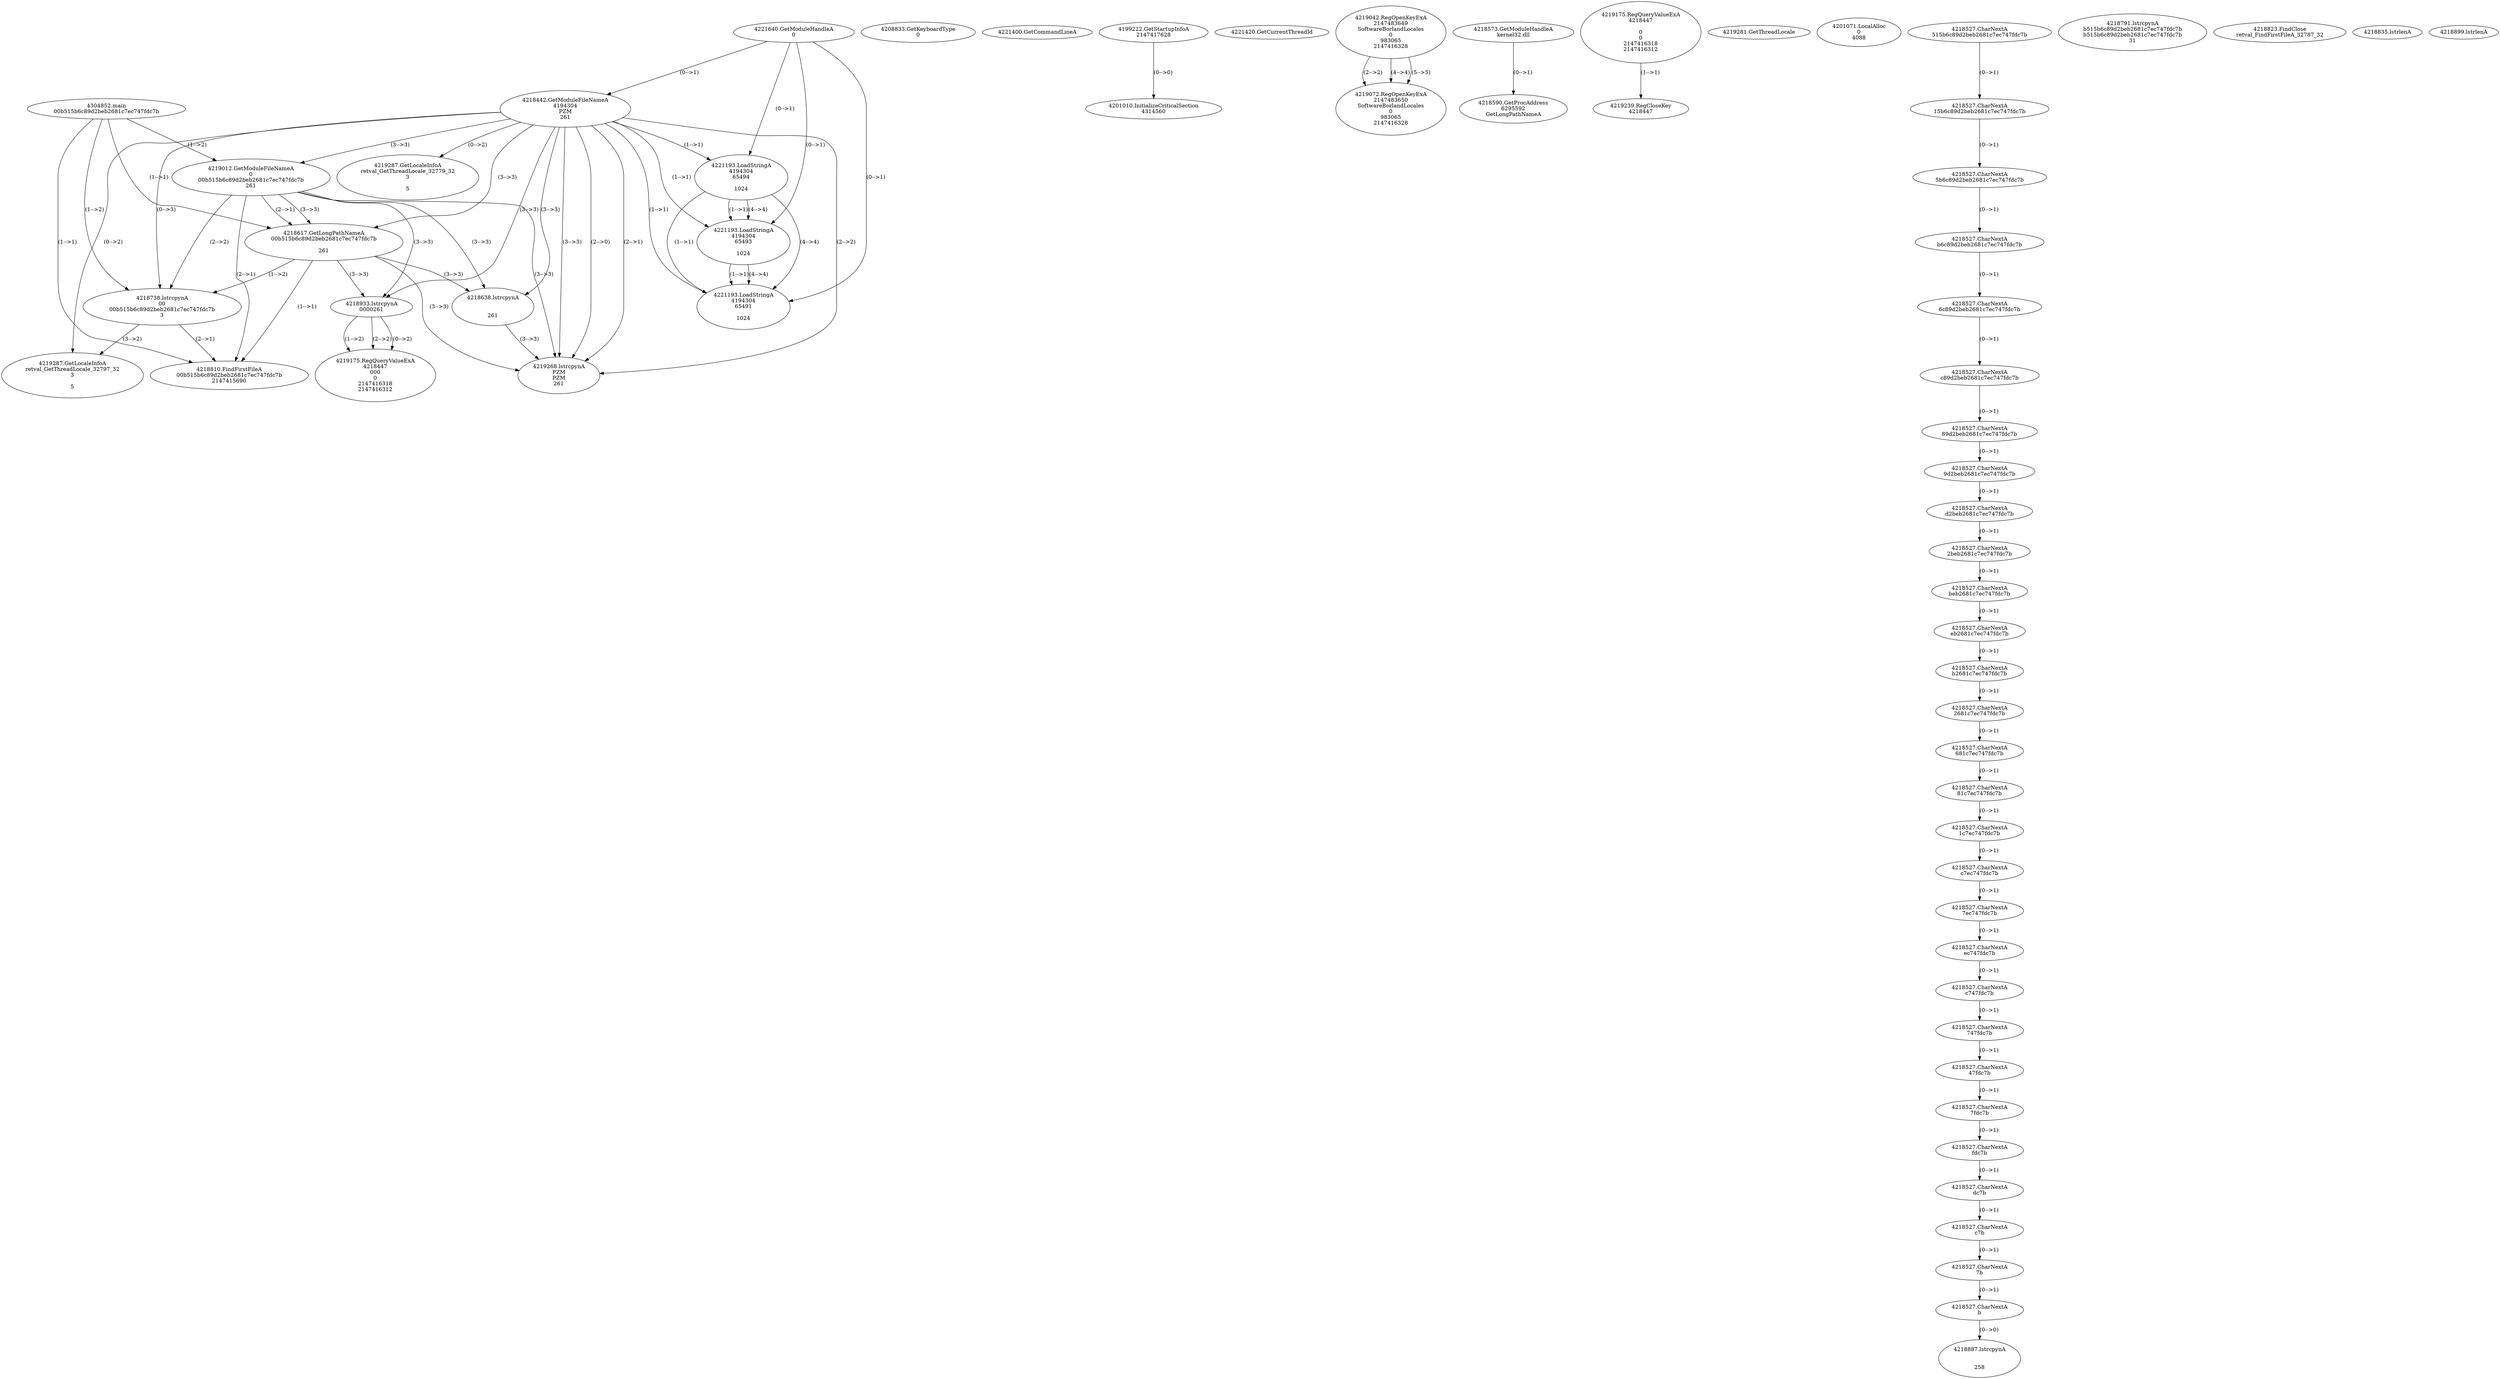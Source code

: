 // Global SCDG with merge call
digraph {
	0 [label="4304852.main
00b515b6c89d2beb2681c7ec747fdc7b"]
	1 [label="4221640.GetModuleHandleA
0"]
	2 [label="4208833.GetKeyboardType
0"]
	3 [label="4221400.GetCommandLineA
"]
	4 [label="4199222.GetStartupInfoA
2147417628"]
	5 [label="4221420.GetCurrentThreadId
"]
	6 [label="4218442.GetModuleFileNameA
4194304
PZM
261"]
	1 -> 6 [label="(0-->1)"]
	7 [label="4219012.GetModuleFileNameA
0
00b515b6c89d2beb2681c7ec747fdc7b
261"]
	0 -> 7 [label="(1-->2)"]
	6 -> 7 [label="(3-->3)"]
	8 [label="4219042.RegOpenKeyExA
2147483649
Software\Borland\Locales
0
983065
2147416328"]
	9 [label="4218573.GetModuleHandleA
kernel32.dll"]
	10 [label="4218590.GetProcAddress
6295592
GetLongPathNameA"]
	9 -> 10 [label="(0-->1)"]
	11 [label="4218617.GetLongPathNameA
00b515b6c89d2beb2681c7ec747fdc7b

261"]
	0 -> 11 [label="(1-->1)"]
	7 -> 11 [label="(2-->1)"]
	6 -> 11 [label="(3-->3)"]
	7 -> 11 [label="(3-->3)"]
	12 [label="4218638.lstrcpynA


261"]
	6 -> 12 [label="(3-->3)"]
	7 -> 12 [label="(3-->3)"]
	11 -> 12 [label="(3-->3)"]
	13 [label="4219175.RegQueryValueExA
4218447

0
0
2147416318
2147416312"]
	14 [label="4219239.RegCloseKey
4218447"]
	13 -> 14 [label="(1-->1)"]
	15 [label="4219268.lstrcpynA
PZM
PZM
261"]
	6 -> 15 [label="(2-->1)"]
	6 -> 15 [label="(2-->2)"]
	6 -> 15 [label="(3-->3)"]
	7 -> 15 [label="(3-->3)"]
	11 -> 15 [label="(3-->3)"]
	12 -> 15 [label="(3-->3)"]
	6 -> 15 [label="(2-->0)"]
	16 [label="4219281.GetThreadLocale
"]
	17 [label="4219287.GetLocaleInfoA
retval_GetThreadLocale_32779_32
3

5"]
	6 -> 17 [label="(0-->2)"]
	18 [label="4221193.LoadStringA
4194304
65494

1024"]
	1 -> 18 [label="(0-->1)"]
	6 -> 18 [label="(1-->1)"]
	19 [label="4221193.LoadStringA
4194304
65493

1024"]
	1 -> 19 [label="(0-->1)"]
	6 -> 19 [label="(1-->1)"]
	18 -> 19 [label="(1-->1)"]
	18 -> 19 [label="(4-->4)"]
	20 [label="4221193.LoadStringA
4194304
65491

1024"]
	1 -> 20 [label="(0-->1)"]
	6 -> 20 [label="(1-->1)"]
	18 -> 20 [label="(1-->1)"]
	19 -> 20 [label="(1-->1)"]
	18 -> 20 [label="(4-->4)"]
	19 -> 20 [label="(4-->4)"]
	21 [label="4201010.InitializeCriticalSection
4314560"]
	4 -> 21 [label="(0-->0)"]
	22 [label="4201071.LocalAlloc
0
4088"]
	23 [label="4219072.RegOpenKeyExA
2147483650
Software\Borland\Locales
0
983065
2147416328"]
	8 -> 23 [label="(2-->2)"]
	8 -> 23 [label="(4-->4)"]
	8 -> 23 [label="(5-->5)"]
	24 [label="4218738.lstrcpynA
00
00b515b6c89d2beb2681c7ec747fdc7b
3"]
	0 -> 24 [label="(1-->2)"]
	7 -> 24 [label="(2-->2)"]
	11 -> 24 [label="(1-->2)"]
	6 -> 24 [label="(0-->3)"]
	25 [label="4218527.CharNextA
515b6c89d2beb2681c7ec747fdc7b"]
	26 [label="4218527.CharNextA
15b6c89d2beb2681c7ec747fdc7b"]
	25 -> 26 [label="(0-->1)"]
	27 [label="4218527.CharNextA
5b6c89d2beb2681c7ec747fdc7b"]
	26 -> 27 [label="(0-->1)"]
	28 [label="4218527.CharNextA
b6c89d2beb2681c7ec747fdc7b"]
	27 -> 28 [label="(0-->1)"]
	29 [label="4218527.CharNextA
6c89d2beb2681c7ec747fdc7b"]
	28 -> 29 [label="(0-->1)"]
	30 [label="4218527.CharNextA
c89d2beb2681c7ec747fdc7b"]
	29 -> 30 [label="(0-->1)"]
	31 [label="4218527.CharNextA
89d2beb2681c7ec747fdc7b"]
	30 -> 31 [label="(0-->1)"]
	32 [label="4218527.CharNextA
9d2beb2681c7ec747fdc7b"]
	31 -> 32 [label="(0-->1)"]
	33 [label="4218527.CharNextA
d2beb2681c7ec747fdc7b"]
	32 -> 33 [label="(0-->1)"]
	34 [label="4218527.CharNextA
2beb2681c7ec747fdc7b"]
	33 -> 34 [label="(0-->1)"]
	35 [label="4218527.CharNextA
beb2681c7ec747fdc7b"]
	34 -> 35 [label="(0-->1)"]
	36 [label="4218527.CharNextA
eb2681c7ec747fdc7b"]
	35 -> 36 [label="(0-->1)"]
	37 [label="4218527.CharNextA
b2681c7ec747fdc7b"]
	36 -> 37 [label="(0-->1)"]
	38 [label="4218527.CharNextA
2681c7ec747fdc7b"]
	37 -> 38 [label="(0-->1)"]
	39 [label="4218527.CharNextA
681c7ec747fdc7b"]
	38 -> 39 [label="(0-->1)"]
	40 [label="4218527.CharNextA
81c7ec747fdc7b"]
	39 -> 40 [label="(0-->1)"]
	41 [label="4218527.CharNextA
1c7ec747fdc7b"]
	40 -> 41 [label="(0-->1)"]
	42 [label="4218527.CharNextA
c7ec747fdc7b"]
	41 -> 42 [label="(0-->1)"]
	43 [label="4218527.CharNextA
7ec747fdc7b"]
	42 -> 43 [label="(0-->1)"]
	44 [label="4218527.CharNextA
ec747fdc7b"]
	43 -> 44 [label="(0-->1)"]
	45 [label="4218527.CharNextA
c747fdc7b"]
	44 -> 45 [label="(0-->1)"]
	46 [label="4218527.CharNextA
747fdc7b"]
	45 -> 46 [label="(0-->1)"]
	47 [label="4218527.CharNextA
47fdc7b"]
	46 -> 47 [label="(0-->1)"]
	48 [label="4218527.CharNextA
7fdc7b"]
	47 -> 48 [label="(0-->1)"]
	49 [label="4218527.CharNextA
fdc7b"]
	48 -> 49 [label="(0-->1)"]
	50 [label="4218527.CharNextA
dc7b"]
	49 -> 50 [label="(0-->1)"]
	51 [label="4218527.CharNextA
c7b"]
	50 -> 51 [label="(0-->1)"]
	52 [label="4218527.CharNextA
7b"]
	51 -> 52 [label="(0-->1)"]
	53 [label="4218527.CharNextA
b"]
	52 -> 53 [label="(0-->1)"]
	54 [label="4218791.lstrcpynA
b515b6c89d2beb2681c7ec747fdc7b
b515b6c89d2beb2681c7ec747fdc7b
31"]
	55 [label="4218810.FindFirstFileA
00b515b6c89d2beb2681c7ec747fdc7b
2147415690"]
	0 -> 55 [label="(1-->1)"]
	7 -> 55 [label="(2-->1)"]
	11 -> 55 [label="(1-->1)"]
	24 -> 55 [label="(2-->1)"]
	56 [label="4218823.FindClose
retval_FindFirstFileA_32787_32"]
	57 [label="4218835.lstrlenA
"]
	58 [label="4218887.lstrcpynA


258"]
	53 -> 58 [label="(0-->0)"]
	59 [label="4218899.lstrlenA
"]
	60 [label="4218933.lstrcpynA
00\
00\
261"]
	6 -> 60 [label="(3-->3)"]
	7 -> 60 [label="(3-->3)"]
	11 -> 60 [label="(3-->3)"]
	61 [label="4219175.RegQueryValueExA
4218447
00\
0
0
2147416318
2147416312"]
	60 -> 61 [label="(1-->2)"]
	60 -> 61 [label="(2-->2)"]
	60 -> 61 [label="(0-->2)"]
	62 [label="4219287.GetLocaleInfoA
retval_GetThreadLocale_32797_32
3

5"]
	6 -> 62 [label="(0-->2)"]
	24 -> 62 [label="(3-->2)"]
}
